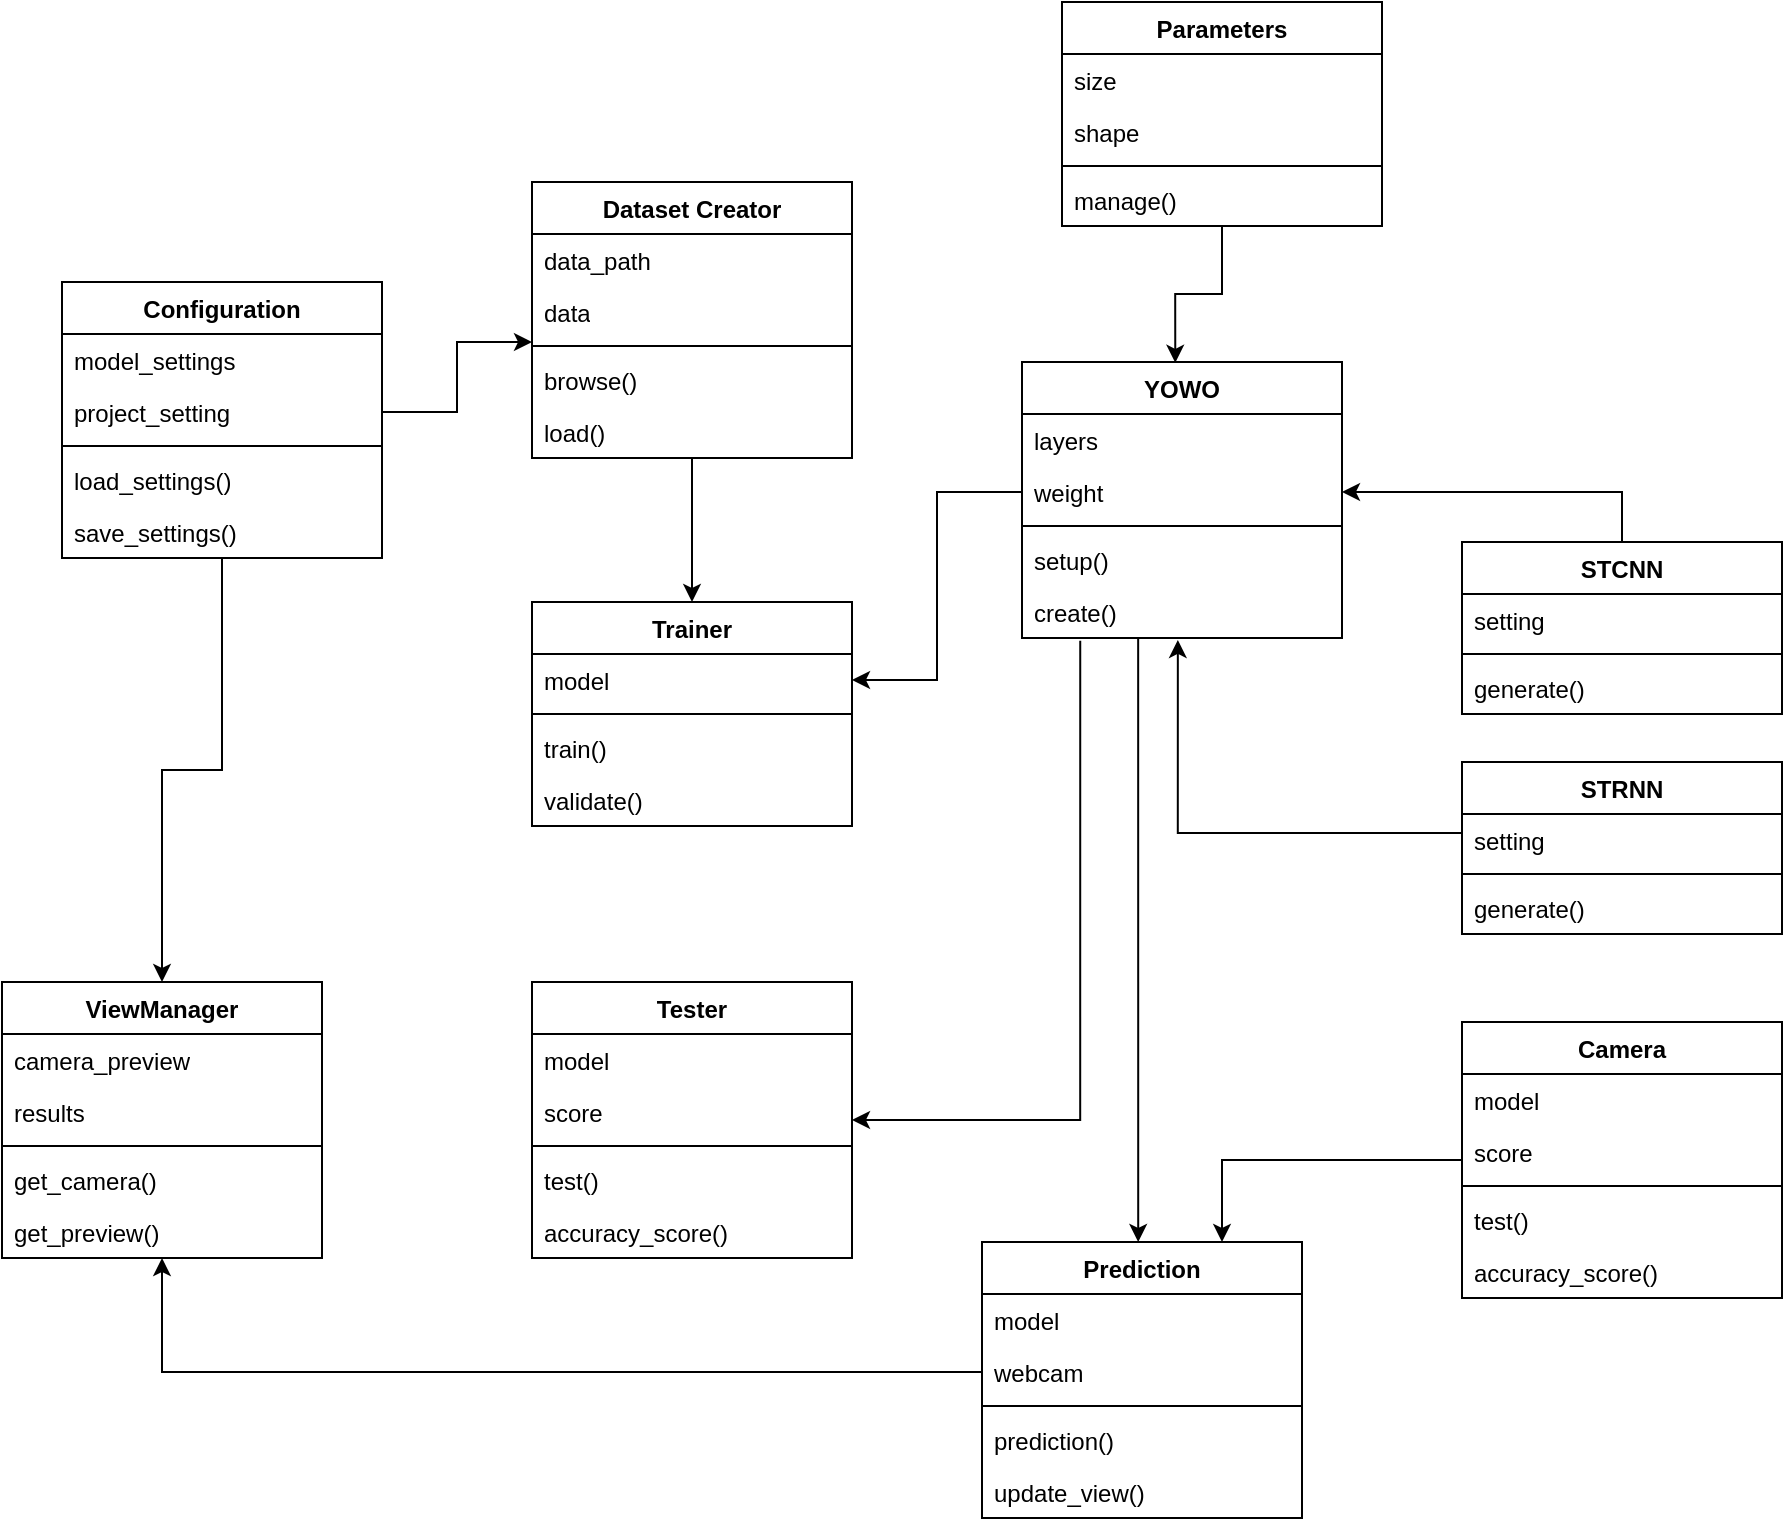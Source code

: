 <mxfile version="21.0.6" type="github">
  <diagram id="lRbjlEgUrdlbDKfCzqoT" name="Page-1">
    <mxGraphModel dx="1063" dy="570" grid="1" gridSize="10" guides="1" tooltips="1" connect="1" arrows="1" fold="1" page="1" pageScale="1" pageWidth="1169" pageHeight="1654" math="0" shadow="0">
      <root>
        <mxCell id="0" />
        <mxCell id="1" parent="0" />
        <mxCell id="bfS0Z8ttFDC2aHVNPtZa-97" style="edgeStyle=orthogonalEdgeStyle;rounded=0;orthogonalLoop=1;jettySize=auto;html=1;" edge="1" parent="1" source="bfS0Z8ttFDC2aHVNPtZa-5" target="bfS0Z8ttFDC2aHVNPtZa-76">
          <mxGeometry relative="1" as="geometry" />
        </mxCell>
        <mxCell id="bfS0Z8ttFDC2aHVNPtZa-5" value="Configuration" style="swimlane;fontStyle=1;align=center;verticalAlign=top;childLayout=stackLayout;horizontal=1;startSize=26;horizontalStack=0;resizeParent=1;resizeParentMax=0;resizeLast=0;collapsible=1;marginBottom=0;whiteSpace=wrap;html=1;" vertex="1" parent="1">
          <mxGeometry x="270" y="190" width="160" height="138" as="geometry" />
        </mxCell>
        <mxCell id="bfS0Z8ttFDC2aHVNPtZa-6" value="model_settings" style="text;strokeColor=none;fillColor=none;align=left;verticalAlign=top;spacingLeft=4;spacingRight=4;overflow=hidden;rotatable=0;points=[[0,0.5],[1,0.5]];portConstraint=eastwest;whiteSpace=wrap;html=1;" vertex="1" parent="bfS0Z8ttFDC2aHVNPtZa-5">
          <mxGeometry y="26" width="160" height="26" as="geometry" />
        </mxCell>
        <mxCell id="bfS0Z8ttFDC2aHVNPtZa-14" value="project_setting" style="text;strokeColor=none;fillColor=none;align=left;verticalAlign=top;spacingLeft=4;spacingRight=4;overflow=hidden;rotatable=0;points=[[0,0.5],[1,0.5]];portConstraint=eastwest;whiteSpace=wrap;html=1;" vertex="1" parent="bfS0Z8ttFDC2aHVNPtZa-5">
          <mxGeometry y="52" width="160" height="26" as="geometry" />
        </mxCell>
        <mxCell id="bfS0Z8ttFDC2aHVNPtZa-7" value="" style="line;strokeWidth=1;fillColor=none;align=left;verticalAlign=middle;spacingTop=-1;spacingLeft=3;spacingRight=3;rotatable=0;labelPosition=right;points=[];portConstraint=eastwest;strokeColor=inherit;" vertex="1" parent="bfS0Z8ttFDC2aHVNPtZa-5">
          <mxGeometry y="78" width="160" height="8" as="geometry" />
        </mxCell>
        <mxCell id="bfS0Z8ttFDC2aHVNPtZa-8" value="load_settings()" style="text;strokeColor=none;fillColor=none;align=left;verticalAlign=top;spacingLeft=4;spacingRight=4;overflow=hidden;rotatable=0;points=[[0,0.5],[1,0.5]];portConstraint=eastwest;whiteSpace=wrap;html=1;" vertex="1" parent="bfS0Z8ttFDC2aHVNPtZa-5">
          <mxGeometry y="86" width="160" height="26" as="geometry" />
        </mxCell>
        <mxCell id="bfS0Z8ttFDC2aHVNPtZa-15" value="save_settings()" style="text;strokeColor=none;fillColor=none;align=left;verticalAlign=top;spacingLeft=4;spacingRight=4;overflow=hidden;rotatable=0;points=[[0,0.5],[1,0.5]];portConstraint=eastwest;whiteSpace=wrap;html=1;" vertex="1" parent="bfS0Z8ttFDC2aHVNPtZa-5">
          <mxGeometry y="112" width="160" height="26" as="geometry" />
        </mxCell>
        <mxCell id="bfS0Z8ttFDC2aHVNPtZa-75" style="edgeStyle=orthogonalEdgeStyle;rounded=0;orthogonalLoop=1;jettySize=auto;html=1;" edge="1" parent="1" source="bfS0Z8ttFDC2aHVNPtZa-30" target="bfS0Z8ttFDC2aHVNPtZa-49">
          <mxGeometry relative="1" as="geometry" />
        </mxCell>
        <mxCell id="bfS0Z8ttFDC2aHVNPtZa-30" value="Dataset Creator" style="swimlane;fontStyle=1;align=center;verticalAlign=top;childLayout=stackLayout;horizontal=1;startSize=26;horizontalStack=0;resizeParent=1;resizeParentMax=0;resizeLast=0;collapsible=1;marginBottom=0;whiteSpace=wrap;html=1;" vertex="1" parent="1">
          <mxGeometry x="505" y="140" width="160" height="138" as="geometry" />
        </mxCell>
        <mxCell id="bfS0Z8ttFDC2aHVNPtZa-31" value="data_path" style="text;strokeColor=none;fillColor=none;align=left;verticalAlign=top;spacingLeft=4;spacingRight=4;overflow=hidden;rotatable=0;points=[[0,0.5],[1,0.5]];portConstraint=eastwest;whiteSpace=wrap;html=1;" vertex="1" parent="bfS0Z8ttFDC2aHVNPtZa-30">
          <mxGeometry y="26" width="160" height="26" as="geometry" />
        </mxCell>
        <mxCell id="bfS0Z8ttFDC2aHVNPtZa-32" value="data" style="text;strokeColor=none;fillColor=none;align=left;verticalAlign=top;spacingLeft=4;spacingRight=4;overflow=hidden;rotatable=0;points=[[0,0.5],[1,0.5]];portConstraint=eastwest;whiteSpace=wrap;html=1;" vertex="1" parent="bfS0Z8ttFDC2aHVNPtZa-30">
          <mxGeometry y="52" width="160" height="26" as="geometry" />
        </mxCell>
        <mxCell id="bfS0Z8ttFDC2aHVNPtZa-33" value="" style="line;strokeWidth=1;fillColor=none;align=left;verticalAlign=middle;spacingTop=-1;spacingLeft=3;spacingRight=3;rotatable=0;labelPosition=right;points=[];portConstraint=eastwest;strokeColor=inherit;" vertex="1" parent="bfS0Z8ttFDC2aHVNPtZa-30">
          <mxGeometry y="78" width="160" height="8" as="geometry" />
        </mxCell>
        <mxCell id="bfS0Z8ttFDC2aHVNPtZa-34" value="browse()" style="text;strokeColor=none;fillColor=none;align=left;verticalAlign=top;spacingLeft=4;spacingRight=4;overflow=hidden;rotatable=0;points=[[0,0.5],[1,0.5]];portConstraint=eastwest;whiteSpace=wrap;html=1;" vertex="1" parent="bfS0Z8ttFDC2aHVNPtZa-30">
          <mxGeometry y="86" width="160" height="26" as="geometry" />
        </mxCell>
        <mxCell id="bfS0Z8ttFDC2aHVNPtZa-35" value="load()" style="text;strokeColor=none;fillColor=none;align=left;verticalAlign=top;spacingLeft=4;spacingRight=4;overflow=hidden;rotatable=0;points=[[0,0.5],[1,0.5]];portConstraint=eastwest;whiteSpace=wrap;html=1;" vertex="1" parent="bfS0Z8ttFDC2aHVNPtZa-30">
          <mxGeometry y="112" width="160" height="26" as="geometry" />
        </mxCell>
        <mxCell id="bfS0Z8ttFDC2aHVNPtZa-36" value="YOWO" style="swimlane;fontStyle=1;align=center;verticalAlign=top;childLayout=stackLayout;horizontal=1;startSize=26;horizontalStack=0;resizeParent=1;resizeParentMax=0;resizeLast=0;collapsible=1;marginBottom=0;whiteSpace=wrap;html=1;" vertex="1" parent="1">
          <mxGeometry x="750" y="230" width="160" height="138" as="geometry" />
        </mxCell>
        <mxCell id="bfS0Z8ttFDC2aHVNPtZa-37" value="layers" style="text;strokeColor=none;fillColor=none;align=left;verticalAlign=top;spacingLeft=4;spacingRight=4;overflow=hidden;rotatable=0;points=[[0,0.5],[1,0.5]];portConstraint=eastwest;whiteSpace=wrap;html=1;" vertex="1" parent="bfS0Z8ttFDC2aHVNPtZa-36">
          <mxGeometry y="26" width="160" height="26" as="geometry" />
        </mxCell>
        <mxCell id="bfS0Z8ttFDC2aHVNPtZa-38" value="weight" style="text;strokeColor=none;fillColor=none;align=left;verticalAlign=top;spacingLeft=4;spacingRight=4;overflow=hidden;rotatable=0;points=[[0,0.5],[1,0.5]];portConstraint=eastwest;whiteSpace=wrap;html=1;" vertex="1" parent="bfS0Z8ttFDC2aHVNPtZa-36">
          <mxGeometry y="52" width="160" height="26" as="geometry" />
        </mxCell>
        <mxCell id="bfS0Z8ttFDC2aHVNPtZa-39" value="" style="line;strokeWidth=1;fillColor=none;align=left;verticalAlign=middle;spacingTop=-1;spacingLeft=3;spacingRight=3;rotatable=0;labelPosition=right;points=[];portConstraint=eastwest;strokeColor=inherit;" vertex="1" parent="bfS0Z8ttFDC2aHVNPtZa-36">
          <mxGeometry y="78" width="160" height="8" as="geometry" />
        </mxCell>
        <mxCell id="bfS0Z8ttFDC2aHVNPtZa-40" value="setup()" style="text;strokeColor=none;fillColor=none;align=left;verticalAlign=top;spacingLeft=4;spacingRight=4;overflow=hidden;rotatable=0;points=[[0,0.5],[1,0.5]];portConstraint=eastwest;whiteSpace=wrap;html=1;" vertex="1" parent="bfS0Z8ttFDC2aHVNPtZa-36">
          <mxGeometry y="86" width="160" height="26" as="geometry" />
        </mxCell>
        <mxCell id="bfS0Z8ttFDC2aHVNPtZa-41" value="create()" style="text;strokeColor=none;fillColor=none;align=left;verticalAlign=top;spacingLeft=4;spacingRight=4;overflow=hidden;rotatable=0;points=[[0,0.5],[1,0.5]];portConstraint=eastwest;whiteSpace=wrap;html=1;" vertex="1" parent="bfS0Z8ttFDC2aHVNPtZa-36">
          <mxGeometry y="112" width="160" height="26" as="geometry" />
        </mxCell>
        <mxCell id="bfS0Z8ttFDC2aHVNPtZa-48" style="edgeStyle=orthogonalEdgeStyle;rounded=0;orthogonalLoop=1;jettySize=auto;html=1;entryX=0.479;entryY=0.003;entryDx=0;entryDy=0;entryPerimeter=0;" edge="1" parent="1" source="bfS0Z8ttFDC2aHVNPtZa-42" target="bfS0Z8ttFDC2aHVNPtZa-36">
          <mxGeometry relative="1" as="geometry" />
        </mxCell>
        <mxCell id="bfS0Z8ttFDC2aHVNPtZa-42" value="Parameters" style="swimlane;fontStyle=1;align=center;verticalAlign=top;childLayout=stackLayout;horizontal=1;startSize=26;horizontalStack=0;resizeParent=1;resizeParentMax=0;resizeLast=0;collapsible=1;marginBottom=0;whiteSpace=wrap;html=1;" vertex="1" parent="1">
          <mxGeometry x="770" y="50" width="160" height="112" as="geometry" />
        </mxCell>
        <mxCell id="bfS0Z8ttFDC2aHVNPtZa-43" value="size" style="text;strokeColor=none;fillColor=none;align=left;verticalAlign=top;spacingLeft=4;spacingRight=4;overflow=hidden;rotatable=0;points=[[0,0.5],[1,0.5]];portConstraint=eastwest;whiteSpace=wrap;html=1;" vertex="1" parent="bfS0Z8ttFDC2aHVNPtZa-42">
          <mxGeometry y="26" width="160" height="26" as="geometry" />
        </mxCell>
        <mxCell id="bfS0Z8ttFDC2aHVNPtZa-44" value="shape" style="text;strokeColor=none;fillColor=none;align=left;verticalAlign=top;spacingLeft=4;spacingRight=4;overflow=hidden;rotatable=0;points=[[0,0.5],[1,0.5]];portConstraint=eastwest;whiteSpace=wrap;html=1;" vertex="1" parent="bfS0Z8ttFDC2aHVNPtZa-42">
          <mxGeometry y="52" width="160" height="26" as="geometry" />
        </mxCell>
        <mxCell id="bfS0Z8ttFDC2aHVNPtZa-45" value="" style="line;strokeWidth=1;fillColor=none;align=left;verticalAlign=middle;spacingTop=-1;spacingLeft=3;spacingRight=3;rotatable=0;labelPosition=right;points=[];portConstraint=eastwest;strokeColor=inherit;" vertex="1" parent="bfS0Z8ttFDC2aHVNPtZa-42">
          <mxGeometry y="78" width="160" height="8" as="geometry" />
        </mxCell>
        <mxCell id="bfS0Z8ttFDC2aHVNPtZa-46" value="manage()" style="text;strokeColor=none;fillColor=none;align=left;verticalAlign=top;spacingLeft=4;spacingRight=4;overflow=hidden;rotatable=0;points=[[0,0.5],[1,0.5]];portConstraint=eastwest;whiteSpace=wrap;html=1;" vertex="1" parent="bfS0Z8ttFDC2aHVNPtZa-42">
          <mxGeometry y="86" width="160" height="26" as="geometry" />
        </mxCell>
        <mxCell id="bfS0Z8ttFDC2aHVNPtZa-49" value="Trainer" style="swimlane;fontStyle=1;align=center;verticalAlign=top;childLayout=stackLayout;horizontal=1;startSize=26;horizontalStack=0;resizeParent=1;resizeParentMax=0;resizeLast=0;collapsible=1;marginBottom=0;whiteSpace=wrap;html=1;" vertex="1" parent="1">
          <mxGeometry x="505" y="350" width="160" height="112" as="geometry" />
        </mxCell>
        <mxCell id="bfS0Z8ttFDC2aHVNPtZa-51" value="model" style="text;strokeColor=none;fillColor=none;align=left;verticalAlign=top;spacingLeft=4;spacingRight=4;overflow=hidden;rotatable=0;points=[[0,0.5],[1,0.5]];portConstraint=eastwest;whiteSpace=wrap;html=1;" vertex="1" parent="bfS0Z8ttFDC2aHVNPtZa-49">
          <mxGeometry y="26" width="160" height="26" as="geometry" />
        </mxCell>
        <mxCell id="bfS0Z8ttFDC2aHVNPtZa-52" value="" style="line;strokeWidth=1;fillColor=none;align=left;verticalAlign=middle;spacingTop=-1;spacingLeft=3;spacingRight=3;rotatable=0;labelPosition=right;points=[];portConstraint=eastwest;strokeColor=inherit;" vertex="1" parent="bfS0Z8ttFDC2aHVNPtZa-49">
          <mxGeometry y="52" width="160" height="8" as="geometry" />
        </mxCell>
        <mxCell id="bfS0Z8ttFDC2aHVNPtZa-53" value="train()" style="text;strokeColor=none;fillColor=none;align=left;verticalAlign=top;spacingLeft=4;spacingRight=4;overflow=hidden;rotatable=0;points=[[0,0.5],[1,0.5]];portConstraint=eastwest;whiteSpace=wrap;html=1;" vertex="1" parent="bfS0Z8ttFDC2aHVNPtZa-49">
          <mxGeometry y="60" width="160" height="26" as="geometry" />
        </mxCell>
        <mxCell id="bfS0Z8ttFDC2aHVNPtZa-54" value="validate()" style="text;strokeColor=none;fillColor=none;align=left;verticalAlign=top;spacingLeft=4;spacingRight=4;overflow=hidden;rotatable=0;points=[[0,0.5],[1,0.5]];portConstraint=eastwest;whiteSpace=wrap;html=1;" vertex="1" parent="bfS0Z8ttFDC2aHVNPtZa-49">
          <mxGeometry y="86" width="160" height="26" as="geometry" />
        </mxCell>
        <mxCell id="bfS0Z8ttFDC2aHVNPtZa-71" style="edgeStyle=orthogonalEdgeStyle;rounded=0;orthogonalLoop=1;jettySize=auto;html=1;" edge="1" parent="1" source="bfS0Z8ttFDC2aHVNPtZa-55" target="bfS0Z8ttFDC2aHVNPtZa-38">
          <mxGeometry relative="1" as="geometry" />
        </mxCell>
        <mxCell id="bfS0Z8ttFDC2aHVNPtZa-55" value="STCNN" style="swimlane;fontStyle=1;align=center;verticalAlign=top;childLayout=stackLayout;horizontal=1;startSize=26;horizontalStack=0;resizeParent=1;resizeParentMax=0;resizeLast=0;collapsible=1;marginBottom=0;whiteSpace=wrap;html=1;" vertex="1" parent="1">
          <mxGeometry x="970" y="320" width="160" height="86" as="geometry" />
        </mxCell>
        <mxCell id="bfS0Z8ttFDC2aHVNPtZa-56" value="setting" style="text;strokeColor=none;fillColor=none;align=left;verticalAlign=top;spacingLeft=4;spacingRight=4;overflow=hidden;rotatable=0;points=[[0,0.5],[1,0.5]];portConstraint=eastwest;whiteSpace=wrap;html=1;" vertex="1" parent="bfS0Z8ttFDC2aHVNPtZa-55">
          <mxGeometry y="26" width="160" height="26" as="geometry" />
        </mxCell>
        <mxCell id="bfS0Z8ttFDC2aHVNPtZa-57" value="" style="line;strokeWidth=1;fillColor=none;align=left;verticalAlign=middle;spacingTop=-1;spacingLeft=3;spacingRight=3;rotatable=0;labelPosition=right;points=[];portConstraint=eastwest;strokeColor=inherit;" vertex="1" parent="bfS0Z8ttFDC2aHVNPtZa-55">
          <mxGeometry y="52" width="160" height="8" as="geometry" />
        </mxCell>
        <mxCell id="bfS0Z8ttFDC2aHVNPtZa-58" value="generate()" style="text;strokeColor=none;fillColor=none;align=left;verticalAlign=top;spacingLeft=4;spacingRight=4;overflow=hidden;rotatable=0;points=[[0,0.5],[1,0.5]];portConstraint=eastwest;whiteSpace=wrap;html=1;" vertex="1" parent="bfS0Z8ttFDC2aHVNPtZa-55">
          <mxGeometry y="60" width="160" height="26" as="geometry" />
        </mxCell>
        <mxCell id="bfS0Z8ttFDC2aHVNPtZa-72" style="edgeStyle=orthogonalEdgeStyle;rounded=0;orthogonalLoop=1;jettySize=auto;html=1;entryX=0.487;entryY=1.038;entryDx=0;entryDy=0;entryPerimeter=0;exitX=-0.003;exitY=0.364;exitDx=0;exitDy=0;exitPerimeter=0;" edge="1" parent="1" source="bfS0Z8ttFDC2aHVNPtZa-61" target="bfS0Z8ttFDC2aHVNPtZa-41">
          <mxGeometry relative="1" as="geometry" />
        </mxCell>
        <mxCell id="bfS0Z8ttFDC2aHVNPtZa-60" value="STRNN" style="swimlane;fontStyle=1;align=center;verticalAlign=top;childLayout=stackLayout;horizontal=1;startSize=26;horizontalStack=0;resizeParent=1;resizeParentMax=0;resizeLast=0;collapsible=1;marginBottom=0;whiteSpace=wrap;html=1;" vertex="1" parent="1">
          <mxGeometry x="970" y="430" width="160" height="86" as="geometry" />
        </mxCell>
        <mxCell id="bfS0Z8ttFDC2aHVNPtZa-61" value="setting" style="text;strokeColor=none;fillColor=none;align=left;verticalAlign=top;spacingLeft=4;spacingRight=4;overflow=hidden;rotatable=0;points=[[0,0.5],[1,0.5]];portConstraint=eastwest;whiteSpace=wrap;html=1;" vertex="1" parent="bfS0Z8ttFDC2aHVNPtZa-60">
          <mxGeometry y="26" width="160" height="26" as="geometry" />
        </mxCell>
        <mxCell id="bfS0Z8ttFDC2aHVNPtZa-62" value="" style="line;strokeWidth=1;fillColor=none;align=left;verticalAlign=middle;spacingTop=-1;spacingLeft=3;spacingRight=3;rotatable=0;labelPosition=right;points=[];portConstraint=eastwest;strokeColor=inherit;" vertex="1" parent="bfS0Z8ttFDC2aHVNPtZa-60">
          <mxGeometry y="52" width="160" height="8" as="geometry" />
        </mxCell>
        <mxCell id="bfS0Z8ttFDC2aHVNPtZa-63" value="generate()" style="text;strokeColor=none;fillColor=none;align=left;verticalAlign=top;spacingLeft=4;spacingRight=4;overflow=hidden;rotatable=0;points=[[0,0.5],[1,0.5]];portConstraint=eastwest;whiteSpace=wrap;html=1;" vertex="1" parent="bfS0Z8ttFDC2aHVNPtZa-60">
          <mxGeometry y="60" width="160" height="26" as="geometry" />
        </mxCell>
        <mxCell id="bfS0Z8ttFDC2aHVNPtZa-64" value="Tester" style="swimlane;fontStyle=1;align=center;verticalAlign=top;childLayout=stackLayout;horizontal=1;startSize=26;horizontalStack=0;resizeParent=1;resizeParentMax=0;resizeLast=0;collapsible=1;marginBottom=0;whiteSpace=wrap;html=1;" vertex="1" parent="1">
          <mxGeometry x="505" y="540" width="160" height="138" as="geometry" />
        </mxCell>
        <mxCell id="bfS0Z8ttFDC2aHVNPtZa-65" value="model" style="text;strokeColor=none;fillColor=none;align=left;verticalAlign=top;spacingLeft=4;spacingRight=4;overflow=hidden;rotatable=0;points=[[0,0.5],[1,0.5]];portConstraint=eastwest;whiteSpace=wrap;html=1;" vertex="1" parent="bfS0Z8ttFDC2aHVNPtZa-64">
          <mxGeometry y="26" width="160" height="26" as="geometry" />
        </mxCell>
        <mxCell id="bfS0Z8ttFDC2aHVNPtZa-69" value="score" style="text;strokeColor=none;fillColor=none;align=left;verticalAlign=top;spacingLeft=4;spacingRight=4;overflow=hidden;rotatable=0;points=[[0,0.5],[1,0.5]];portConstraint=eastwest;whiteSpace=wrap;html=1;" vertex="1" parent="bfS0Z8ttFDC2aHVNPtZa-64">
          <mxGeometry y="52" width="160" height="26" as="geometry" />
        </mxCell>
        <mxCell id="bfS0Z8ttFDC2aHVNPtZa-66" value="" style="line;strokeWidth=1;fillColor=none;align=left;verticalAlign=middle;spacingTop=-1;spacingLeft=3;spacingRight=3;rotatable=0;labelPosition=right;points=[];portConstraint=eastwest;strokeColor=inherit;" vertex="1" parent="bfS0Z8ttFDC2aHVNPtZa-64">
          <mxGeometry y="78" width="160" height="8" as="geometry" />
        </mxCell>
        <mxCell id="bfS0Z8ttFDC2aHVNPtZa-67" value="test()" style="text;strokeColor=none;fillColor=none;align=left;verticalAlign=top;spacingLeft=4;spacingRight=4;overflow=hidden;rotatable=0;points=[[0,0.5],[1,0.5]];portConstraint=eastwest;whiteSpace=wrap;html=1;" vertex="1" parent="bfS0Z8ttFDC2aHVNPtZa-64">
          <mxGeometry y="86" width="160" height="26" as="geometry" />
        </mxCell>
        <mxCell id="bfS0Z8ttFDC2aHVNPtZa-68" value="accuracy_score()" style="text;strokeColor=none;fillColor=none;align=left;verticalAlign=top;spacingLeft=4;spacingRight=4;overflow=hidden;rotatable=0;points=[[0,0.5],[1,0.5]];portConstraint=eastwest;whiteSpace=wrap;html=1;" vertex="1" parent="bfS0Z8ttFDC2aHVNPtZa-64">
          <mxGeometry y="112" width="160" height="26" as="geometry" />
        </mxCell>
        <mxCell id="bfS0Z8ttFDC2aHVNPtZa-70" style="edgeStyle=orthogonalEdgeStyle;rounded=0;orthogonalLoop=1;jettySize=auto;html=1;" edge="1" parent="1" source="bfS0Z8ttFDC2aHVNPtZa-38" target="bfS0Z8ttFDC2aHVNPtZa-51">
          <mxGeometry relative="1" as="geometry" />
        </mxCell>
        <mxCell id="bfS0Z8ttFDC2aHVNPtZa-73" style="edgeStyle=orthogonalEdgeStyle;rounded=0;orthogonalLoop=1;jettySize=auto;html=1;entryX=1;entryY=0.5;entryDx=0;entryDy=0;exitX=0.182;exitY=1.052;exitDx=0;exitDy=0;exitPerimeter=0;" edge="1" parent="1" source="bfS0Z8ttFDC2aHVNPtZa-41" target="bfS0Z8ttFDC2aHVNPtZa-64">
          <mxGeometry relative="1" as="geometry">
            <Array as="points">
              <mxPoint x="779" y="609" />
            </Array>
          </mxGeometry>
        </mxCell>
        <mxCell id="bfS0Z8ttFDC2aHVNPtZa-74" style="edgeStyle=orthogonalEdgeStyle;rounded=0;orthogonalLoop=1;jettySize=auto;html=1;entryX=0;entryY=0.25;entryDx=0;entryDy=0;entryPerimeter=0;" edge="1" parent="1" source="bfS0Z8ttFDC2aHVNPtZa-14" target="bfS0Z8ttFDC2aHVNPtZa-33">
          <mxGeometry relative="1" as="geometry" />
        </mxCell>
        <mxCell id="bfS0Z8ttFDC2aHVNPtZa-76" value="ViewManager" style="swimlane;fontStyle=1;align=center;verticalAlign=top;childLayout=stackLayout;horizontal=1;startSize=26;horizontalStack=0;resizeParent=1;resizeParentMax=0;resizeLast=0;collapsible=1;marginBottom=0;whiteSpace=wrap;html=1;" vertex="1" parent="1">
          <mxGeometry x="240" y="540" width="160" height="138" as="geometry" />
        </mxCell>
        <mxCell id="bfS0Z8ttFDC2aHVNPtZa-77" value="camera_preview" style="text;strokeColor=none;fillColor=none;align=left;verticalAlign=top;spacingLeft=4;spacingRight=4;overflow=hidden;rotatable=0;points=[[0,0.5],[1,0.5]];portConstraint=eastwest;whiteSpace=wrap;html=1;" vertex="1" parent="bfS0Z8ttFDC2aHVNPtZa-76">
          <mxGeometry y="26" width="160" height="26" as="geometry" />
        </mxCell>
        <mxCell id="bfS0Z8ttFDC2aHVNPtZa-78" value="results" style="text;strokeColor=none;fillColor=none;align=left;verticalAlign=top;spacingLeft=4;spacingRight=4;overflow=hidden;rotatable=0;points=[[0,0.5],[1,0.5]];portConstraint=eastwest;whiteSpace=wrap;html=1;" vertex="1" parent="bfS0Z8ttFDC2aHVNPtZa-76">
          <mxGeometry y="52" width="160" height="26" as="geometry" />
        </mxCell>
        <mxCell id="bfS0Z8ttFDC2aHVNPtZa-79" value="" style="line;strokeWidth=1;fillColor=none;align=left;verticalAlign=middle;spacingTop=-1;spacingLeft=3;spacingRight=3;rotatable=0;labelPosition=right;points=[];portConstraint=eastwest;strokeColor=inherit;" vertex="1" parent="bfS0Z8ttFDC2aHVNPtZa-76">
          <mxGeometry y="78" width="160" height="8" as="geometry" />
        </mxCell>
        <mxCell id="bfS0Z8ttFDC2aHVNPtZa-80" value="get_camera()" style="text;strokeColor=none;fillColor=none;align=left;verticalAlign=top;spacingLeft=4;spacingRight=4;overflow=hidden;rotatable=0;points=[[0,0.5],[1,0.5]];portConstraint=eastwest;whiteSpace=wrap;html=1;" vertex="1" parent="bfS0Z8ttFDC2aHVNPtZa-76">
          <mxGeometry y="86" width="160" height="26" as="geometry" />
        </mxCell>
        <mxCell id="bfS0Z8ttFDC2aHVNPtZa-81" value="get_preview()" style="text;strokeColor=none;fillColor=none;align=left;verticalAlign=top;spacingLeft=4;spacingRight=4;overflow=hidden;rotatable=0;points=[[0,0.5],[1,0.5]];portConstraint=eastwest;whiteSpace=wrap;html=1;" vertex="1" parent="bfS0Z8ttFDC2aHVNPtZa-76">
          <mxGeometry y="112" width="160" height="26" as="geometry" />
        </mxCell>
        <mxCell id="bfS0Z8ttFDC2aHVNPtZa-82" value="Prediction" style="swimlane;fontStyle=1;align=center;verticalAlign=top;childLayout=stackLayout;horizontal=1;startSize=26;horizontalStack=0;resizeParent=1;resizeParentMax=0;resizeLast=0;collapsible=1;marginBottom=0;whiteSpace=wrap;html=1;" vertex="1" parent="1">
          <mxGeometry x="730" y="670" width="160" height="138" as="geometry" />
        </mxCell>
        <mxCell id="bfS0Z8ttFDC2aHVNPtZa-83" value="model" style="text;strokeColor=none;fillColor=none;align=left;verticalAlign=top;spacingLeft=4;spacingRight=4;overflow=hidden;rotatable=0;points=[[0,0.5],[1,0.5]];portConstraint=eastwest;whiteSpace=wrap;html=1;" vertex="1" parent="bfS0Z8ttFDC2aHVNPtZa-82">
          <mxGeometry y="26" width="160" height="26" as="geometry" />
        </mxCell>
        <mxCell id="bfS0Z8ttFDC2aHVNPtZa-84" value="webcam" style="text;strokeColor=none;fillColor=none;align=left;verticalAlign=top;spacingLeft=4;spacingRight=4;overflow=hidden;rotatable=0;points=[[0,0.5],[1,0.5]];portConstraint=eastwest;whiteSpace=wrap;html=1;" vertex="1" parent="bfS0Z8ttFDC2aHVNPtZa-82">
          <mxGeometry y="52" width="160" height="26" as="geometry" />
        </mxCell>
        <mxCell id="bfS0Z8ttFDC2aHVNPtZa-85" value="" style="line;strokeWidth=1;fillColor=none;align=left;verticalAlign=middle;spacingTop=-1;spacingLeft=3;spacingRight=3;rotatable=0;labelPosition=right;points=[];portConstraint=eastwest;strokeColor=inherit;" vertex="1" parent="bfS0Z8ttFDC2aHVNPtZa-82">
          <mxGeometry y="78" width="160" height="8" as="geometry" />
        </mxCell>
        <mxCell id="bfS0Z8ttFDC2aHVNPtZa-86" value="prediction()" style="text;strokeColor=none;fillColor=none;align=left;verticalAlign=top;spacingLeft=4;spacingRight=4;overflow=hidden;rotatable=0;points=[[0,0.5],[1,0.5]];portConstraint=eastwest;whiteSpace=wrap;html=1;" vertex="1" parent="bfS0Z8ttFDC2aHVNPtZa-82">
          <mxGeometry y="86" width="160" height="26" as="geometry" />
        </mxCell>
        <mxCell id="bfS0Z8ttFDC2aHVNPtZa-87" value="update_view()" style="text;strokeColor=none;fillColor=none;align=left;verticalAlign=top;spacingLeft=4;spacingRight=4;overflow=hidden;rotatable=0;points=[[0,0.5],[1,0.5]];portConstraint=eastwest;whiteSpace=wrap;html=1;" vertex="1" parent="bfS0Z8ttFDC2aHVNPtZa-82">
          <mxGeometry y="112" width="160" height="26" as="geometry" />
        </mxCell>
        <mxCell id="bfS0Z8ttFDC2aHVNPtZa-88" style="edgeStyle=orthogonalEdgeStyle;rounded=0;orthogonalLoop=1;jettySize=auto;html=1;exitX=0.363;exitY=0.981;exitDx=0;exitDy=0;exitPerimeter=0;" edge="1" parent="1" source="bfS0Z8ttFDC2aHVNPtZa-41" target="bfS0Z8ttFDC2aHVNPtZa-82">
          <mxGeometry relative="1" as="geometry">
            <Array as="points">
              <mxPoint x="808" y="540" />
              <mxPoint x="808" y="540" />
            </Array>
          </mxGeometry>
        </mxCell>
        <mxCell id="bfS0Z8ttFDC2aHVNPtZa-95" style="edgeStyle=orthogonalEdgeStyle;rounded=0;orthogonalLoop=1;jettySize=auto;html=1;entryX=0.75;entryY=0;entryDx=0;entryDy=0;" edge="1" parent="1" source="bfS0Z8ttFDC2aHVNPtZa-89" target="bfS0Z8ttFDC2aHVNPtZa-82">
          <mxGeometry relative="1" as="geometry">
            <mxPoint x="890" y="750" as="targetPoint" />
          </mxGeometry>
        </mxCell>
        <mxCell id="bfS0Z8ttFDC2aHVNPtZa-89" value="Camera" style="swimlane;fontStyle=1;align=center;verticalAlign=top;childLayout=stackLayout;horizontal=1;startSize=26;horizontalStack=0;resizeParent=1;resizeParentMax=0;resizeLast=0;collapsible=1;marginBottom=0;whiteSpace=wrap;html=1;" vertex="1" parent="1">
          <mxGeometry x="970" y="560" width="160" height="138" as="geometry" />
        </mxCell>
        <mxCell id="bfS0Z8ttFDC2aHVNPtZa-90" value="model" style="text;strokeColor=none;fillColor=none;align=left;verticalAlign=top;spacingLeft=4;spacingRight=4;overflow=hidden;rotatable=0;points=[[0,0.5],[1,0.5]];portConstraint=eastwest;whiteSpace=wrap;html=1;" vertex="1" parent="bfS0Z8ttFDC2aHVNPtZa-89">
          <mxGeometry y="26" width="160" height="26" as="geometry" />
        </mxCell>
        <mxCell id="bfS0Z8ttFDC2aHVNPtZa-91" value="score" style="text;strokeColor=none;fillColor=none;align=left;verticalAlign=top;spacingLeft=4;spacingRight=4;overflow=hidden;rotatable=0;points=[[0,0.5],[1,0.5]];portConstraint=eastwest;whiteSpace=wrap;html=1;" vertex="1" parent="bfS0Z8ttFDC2aHVNPtZa-89">
          <mxGeometry y="52" width="160" height="26" as="geometry" />
        </mxCell>
        <mxCell id="bfS0Z8ttFDC2aHVNPtZa-92" value="" style="line;strokeWidth=1;fillColor=none;align=left;verticalAlign=middle;spacingTop=-1;spacingLeft=3;spacingRight=3;rotatable=0;labelPosition=right;points=[];portConstraint=eastwest;strokeColor=inherit;" vertex="1" parent="bfS0Z8ttFDC2aHVNPtZa-89">
          <mxGeometry y="78" width="160" height="8" as="geometry" />
        </mxCell>
        <mxCell id="bfS0Z8ttFDC2aHVNPtZa-93" value="test()" style="text;strokeColor=none;fillColor=none;align=left;verticalAlign=top;spacingLeft=4;spacingRight=4;overflow=hidden;rotatable=0;points=[[0,0.5],[1,0.5]];portConstraint=eastwest;whiteSpace=wrap;html=1;" vertex="1" parent="bfS0Z8ttFDC2aHVNPtZa-89">
          <mxGeometry y="86" width="160" height="26" as="geometry" />
        </mxCell>
        <mxCell id="bfS0Z8ttFDC2aHVNPtZa-94" value="accuracy_score()" style="text;strokeColor=none;fillColor=none;align=left;verticalAlign=top;spacingLeft=4;spacingRight=4;overflow=hidden;rotatable=0;points=[[0,0.5],[1,0.5]];portConstraint=eastwest;whiteSpace=wrap;html=1;" vertex="1" parent="bfS0Z8ttFDC2aHVNPtZa-89">
          <mxGeometry y="112" width="160" height="26" as="geometry" />
        </mxCell>
        <mxCell id="bfS0Z8ttFDC2aHVNPtZa-96" style="edgeStyle=orthogonalEdgeStyle;rounded=0;orthogonalLoop=1;jettySize=auto;html=1;" edge="1" parent="1" source="bfS0Z8ttFDC2aHVNPtZa-84" target="bfS0Z8ttFDC2aHVNPtZa-76">
          <mxGeometry relative="1" as="geometry" />
        </mxCell>
      </root>
    </mxGraphModel>
  </diagram>
</mxfile>
